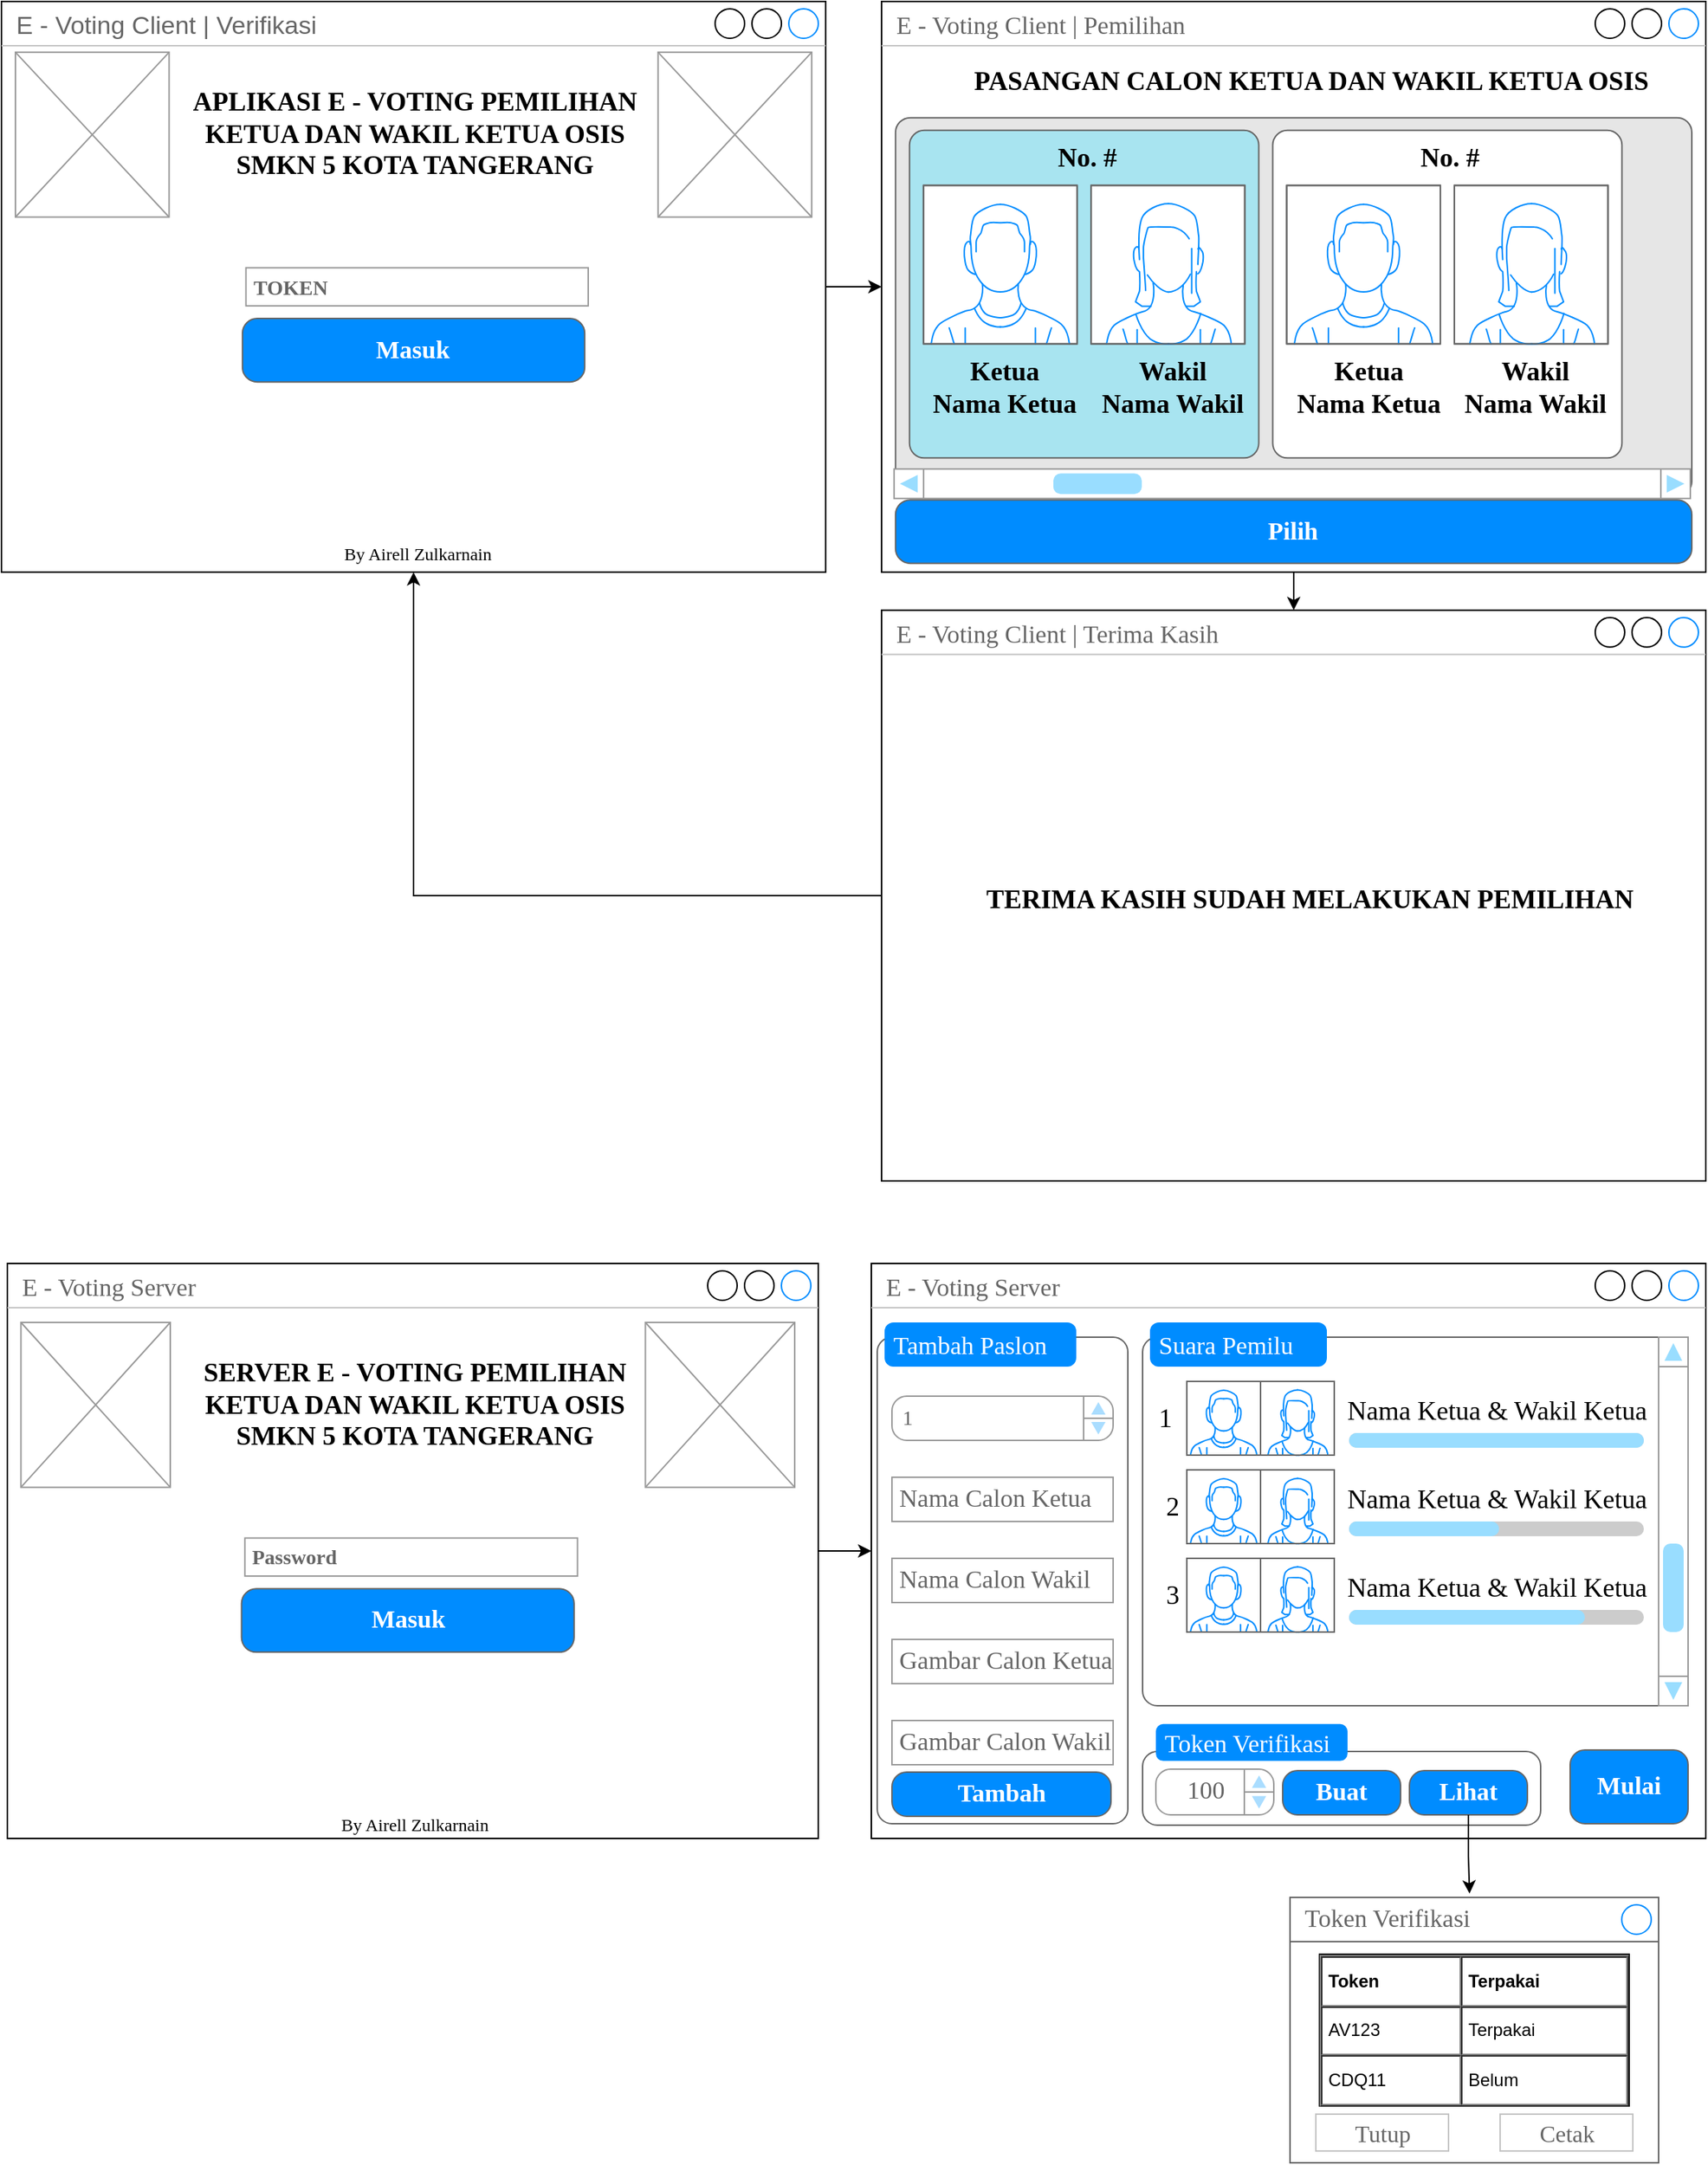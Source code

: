 <mxfile version="20.3.0" type="device"><diagram name="Page-1" id="03018318-947c-dd8e-b7a3-06fadd420f32"><mxGraphModel dx="914" dy="591" grid="1" gridSize="10" guides="1" tooltips="1" connect="1" arrows="1" fold="1" page="1" pageScale="1" pageWidth="1169" pageHeight="827" background="none" math="0" shadow="0"><root><mxCell id="0"/><mxCell id="1" parent="0"/><mxCell id="kuSaPICmI-DxPAzDKn4m-76" value="" style="group" vertex="1" connectable="0" parent="1"><mxGeometry x="6" y="4" width="1156" height="800" as="geometry"/></mxCell><mxCell id="kuSaPICmI-DxPAzDKn4m-12" value="" style="group" vertex="1" connectable="0" parent="kuSaPICmI-DxPAzDKn4m-76"><mxGeometry width="560" height="395.699" as="geometry"/></mxCell><mxCell id="kuSaPICmI-DxPAzDKn4m-1" value="E - Voting Client | Verifikasi" style="strokeWidth=1;shadow=0;dashed=0;align=center;html=1;shape=mxgraph.mockup.containers.window;align=left;verticalAlign=top;spacingLeft=8;strokeColor2=#008cff;strokeColor3=#c4c4c4;fontColor=#666666;mainText=;fontSize=17;labelBackgroundColor=none;" vertex="1" parent="kuSaPICmI-DxPAzDKn4m-12"><mxGeometry width="559.049" height="387.097" as="geometry"/></mxCell><mxCell id="kuSaPICmI-DxPAzDKn4m-2" value="" style="verticalLabelPosition=bottom;shadow=0;dashed=0;align=center;html=1;verticalAlign=top;strokeWidth=1;shape=mxgraph.mockup.graphics.simpleIcon;strokeColor=#999999;" vertex="1" parent="kuSaPICmI-DxPAzDKn4m-12"><mxGeometry x="9.475" y="34.409" width="104.23" height="111.828" as="geometry"/></mxCell><mxCell id="kuSaPICmI-DxPAzDKn4m-4" value="" style="verticalLabelPosition=bottom;shadow=0;dashed=0;align=center;html=1;verticalAlign=top;strokeWidth=1;shape=mxgraph.mockup.graphics.simpleIcon;strokeColor=#999999;" vertex="1" parent="kuSaPICmI-DxPAzDKn4m-12"><mxGeometry x="445.344" y="34.409" width="104.23" height="111.828" as="geometry"/></mxCell><mxCell id="kuSaPICmI-DxPAzDKn4m-5" value="&lt;font face=&quot;Times New Roman&quot;&gt;&lt;span style=&quot;font-size: 18px;&quot;&gt;&lt;b&gt;APLIKASI E - VOTING PEMILIHAN&lt;br&gt;KETUA DAN WAKIL KETUA OSIS&lt;br&gt;SMKN 5 KOTA TANGERANG&lt;br&gt;&lt;/b&gt;&lt;/span&gt;&lt;/font&gt;" style="text;html=1;resizable=0;autosize=1;align=center;verticalAlign=middle;points=[];fillColor=none;strokeColor=none;rounded=0;" vertex="1" parent="kuSaPICmI-DxPAzDKn4m-12"><mxGeometry x="134.521" y="50.324" width="290" height="80" as="geometry"/></mxCell><mxCell id="kuSaPICmI-DxPAzDKn4m-7" value="&lt;font style=&quot;font-size: 12px;&quot;&gt;By Airell Zulkarnain&lt;/font&gt;" style="text;html=1;resizable=0;autosize=1;align=center;verticalAlign=middle;points=[];fillColor=none;strokeColor=none;rounded=0;fontFamily=Times New Roman;fontSize=18;" vertex="1" parent="kuSaPICmI-DxPAzDKn4m-12"><mxGeometry x="221.892" y="353.0" width="120" height="40" as="geometry"/></mxCell><mxCell id="kuSaPICmI-DxPAzDKn4m-8" value="&lt;b&gt;&lt;font style=&quot;font-size: 14px;&quot;&gt;TOKEN&lt;/font&gt;&lt;/b&gt;" style="strokeWidth=1;shadow=0;dashed=0;align=center;html=1;shape=mxgraph.mockup.forms.pwField;strokeColor=#999999;mainText=;align=left;fontColor=#666666;fontSize=17;spacingLeft=3;fontFamily=Times New Roman;" vertex="1" parent="kuSaPICmI-DxPAzDKn4m-12"><mxGeometry x="165.82" y="180.645" width="232.148" height="25.806" as="geometry"/></mxCell><mxCell id="kuSaPICmI-DxPAzDKn4m-10" value="Masuk" style="strokeWidth=1;shadow=0;dashed=0;align=center;html=1;shape=mxgraph.mockup.buttons.button;strokeColor=#666666;fontColor=#ffffff;mainText=;buttonStyle=round;fontSize=17;fontStyle=1;fillColor=#008cff;whiteSpace=wrap;fontFamily=Times New Roman;" vertex="1" parent="kuSaPICmI-DxPAzDKn4m-12"><mxGeometry x="163.451" y="215.054" width="232.148" height="43.011" as="geometry"/></mxCell><mxCell id="kuSaPICmI-DxPAzDKn4m-13" value="" style="edgeStyle=orthogonalEdgeStyle;rounded=0;orthogonalLoop=1;jettySize=auto;html=1;fontFamily=Times New Roman;fontSize=14;" edge="1" parent="kuSaPICmI-DxPAzDKn4m-76" source="kuSaPICmI-DxPAzDKn4m-1" target="kuSaPICmI-DxPAzDKn4m-11"><mxGeometry relative="1" as="geometry"/></mxCell><mxCell id="kuSaPICmI-DxPAzDKn4m-68" value="" style="group" vertex="1" connectable="0" parent="kuSaPICmI-DxPAzDKn4m-76"><mxGeometry x="596.951" width="559.049" height="387.097" as="geometry"/></mxCell><mxCell id="kuSaPICmI-DxPAzDKn4m-11" value="E - Voting Client | Pemilihan" style="strokeWidth=1;shadow=0;dashed=0;align=center;html=1;shape=mxgraph.mockup.containers.window;align=left;verticalAlign=top;spacingLeft=8;strokeColor2=#008cff;strokeColor3=#c4c4c4;fontColor=#666666;mainText=;fontSize=17;labelBackgroundColor=none;fontFamily=Times New Roman;" vertex="1" parent="kuSaPICmI-DxPAzDKn4m-68"><mxGeometry width="559.049" height="387.097" as="geometry"/></mxCell><mxCell id="kuSaPICmI-DxPAzDKn4m-65" value="" style="group" vertex="1" connectable="0" parent="kuSaPICmI-DxPAzDKn4m-68"><mxGeometry x="18.951" y="77.419" width="530.623" height="266.667" as="geometry"/></mxCell><mxCell id="kuSaPICmI-DxPAzDKn4m-23" value="" style="group" vertex="1" connectable="0" parent="kuSaPICmI-DxPAzDKn4m-65"><mxGeometry x="236.885" width="293.738" height="266.667" as="geometry"/></mxCell><mxCell id="kuSaPICmI-DxPAzDKn4m-61" value="" style="group" vertex="1" connectable="0" parent="kuSaPICmI-DxPAzDKn4m-23"><mxGeometry x="-246.361" y="-8.602" width="540.098" height="275.269" as="geometry"/></mxCell><mxCell id="kuSaPICmI-DxPAzDKn4m-53" value="" style="shape=mxgraph.mockup.containers.marginRect;rectMarginTop=10;strokeColor=#666666;strokeWidth=1;dashed=0;arcSize=5;recursiveResize=0;fontFamily=Times New Roman;fontSize=18;fillColor=#E6E6E6;" vertex="1" parent="kuSaPICmI-DxPAzDKn4m-61"><mxGeometry width="540.098" height="266.667" as="geometry"/></mxCell><mxCell id="kuSaPICmI-DxPAzDKn4m-37" value="" style="verticalLabelPosition=bottom;shadow=0;dashed=0;align=center;html=1;verticalAlign=top;strokeWidth=1;shape=mxgraph.mockup.navigation.scrollBar;strokeColor=#999999;barPos=20;fillColor2=#99ddff;strokeColor2=none;fontFamily=Times New Roman;fontSize=18;" vertex="1" parent="kuSaPICmI-DxPAzDKn4m-61"><mxGeometry x="-1" y="248.315" width="540.098" height="18.351" as="geometry"/></mxCell><mxCell id="kuSaPICmI-DxPAzDKn4m-63" value="" style="group" vertex="1" connectable="0" parent="kuSaPICmI-DxPAzDKn4m-61"><mxGeometry x="255.836" y="8.602" width="236.885" height="232.258" as="geometry"/></mxCell><mxCell id="kuSaPICmI-DxPAzDKn4m-24" value="" style="shape=mxgraph.mockup.containers.marginRect;rectMarginTop=10;strokeColor=#666666;strokeWidth=1;dashed=0;rounded=1;arcSize=5;recursiveResize=0;fontFamily=Times New Roman;fontSize=14;" vertex="1" parent="kuSaPICmI-DxPAzDKn4m-63"><mxGeometry width="236.885" height="232.258" as="geometry"/></mxCell><mxCell id="kuSaPICmI-DxPAzDKn4m-25" value="" style="verticalLabelPosition=bottom;shadow=0;dashed=0;align=center;html=1;verticalAlign=top;strokeWidth=1;shape=mxgraph.mockup.containers.userMale;strokeColor=#666666;strokeColor2=#008cff;fontFamily=Times New Roman;fontSize=14;" vertex="1" parent="kuSaPICmI-DxPAzDKn4m-63"><mxGeometry x="9.475" y="47.312" width="104.23" height="107.527" as="geometry"/></mxCell><mxCell id="kuSaPICmI-DxPAzDKn4m-26" value="" style="verticalLabelPosition=bottom;shadow=0;dashed=0;align=center;html=1;verticalAlign=top;strokeWidth=1;shape=mxgraph.mockup.containers.userFemale;strokeColor=#666666;strokeColor2=#008cff;fontFamily=Times New Roman;fontSize=14;" vertex="1" parent="kuSaPICmI-DxPAzDKn4m-63"><mxGeometry x="123.18" y="47.312" width="104.23" height="107.527" as="geometry"/></mxCell><mxCell id="kuSaPICmI-DxPAzDKn4m-27" value="&lt;span style=&quot;font-size: 18px;&quot;&gt;&lt;b&gt;No. #&lt;/b&gt;&lt;/span&gt;" style="text;html=1;resizable=0;autosize=1;align=center;verticalAlign=middle;points=[];fillColor=none;strokeColor=none;rounded=0;fontFamily=Times New Roman;fontSize=14;" vertex="1" parent="kuSaPICmI-DxPAzDKn4m-63"><mxGeometry x="90.016" y="8.602" width="60" height="40" as="geometry"/></mxCell><mxCell id="kuSaPICmI-DxPAzDKn4m-28" value="&lt;span style=&quot;font-size: 18px;&quot;&gt;&lt;b&gt;Ketua&lt;br&gt;Nama Ketua&lt;br&gt;&lt;/b&gt;&lt;/span&gt;" style="text;html=1;resizable=0;autosize=1;align=center;verticalAlign=middle;points=[];fillColor=none;strokeColor=none;rounded=0;fontFamily=Times New Roman;fontSize=14;rotation=0;" vertex="1" parent="kuSaPICmI-DxPAzDKn4m-63"><mxGeometry x="9.475" y="154.839" width="110" height="60" as="geometry"/></mxCell><mxCell id="kuSaPICmI-DxPAzDKn4m-29" value="&lt;span style=&quot;font-size: 18px;&quot;&gt;&lt;b&gt;Wakil&lt;br&gt;Nama Wakil&lt;br&gt;&lt;/b&gt;&lt;/span&gt;" style="text;html=1;resizable=0;autosize=1;align=center;verticalAlign=middle;points=[];fillColor=none;strokeColor=none;rounded=0;fontFamily=Times New Roman;fontSize=14;rotation=0;" vertex="1" parent="kuSaPICmI-DxPAzDKn4m-63"><mxGeometry x="123.18" y="154.839" width="110" height="60" as="geometry"/></mxCell><mxCell id="kuSaPICmI-DxPAzDKn4m-60" value="" style="group" vertex="1" connectable="0" parent="kuSaPICmI-DxPAzDKn4m-65"><mxGeometry width="236.885" height="232.258" as="geometry"/></mxCell><mxCell id="kuSaPICmI-DxPAzDKn4m-16" value="" style="shape=mxgraph.mockup.containers.marginRect;rectMarginTop=10;strokeColor=#666666;strokeWidth=1;dashed=0;rounded=1;arcSize=5;recursiveResize=0;fontFamily=Times New Roman;fontSize=14;labelBorderColor=none;fillColor=#A8E4F0;" vertex="1" parent="kuSaPICmI-DxPAzDKn4m-60"><mxGeometry width="236.885" height="232.258" as="geometry"/></mxCell><mxCell id="kuSaPICmI-DxPAzDKn4m-14" value="" style="verticalLabelPosition=bottom;shadow=0;dashed=0;align=center;html=1;verticalAlign=top;strokeWidth=1;shape=mxgraph.mockup.containers.userMale;strokeColor=#666666;strokeColor2=#008cff;fontFamily=Times New Roman;fontSize=14;" vertex="1" parent="kuSaPICmI-DxPAzDKn4m-60"><mxGeometry x="9.475" y="47.312" width="104.23" height="107.527" as="geometry"/></mxCell><mxCell id="kuSaPICmI-DxPAzDKn4m-15" value="" style="verticalLabelPosition=bottom;shadow=0;dashed=0;align=center;html=1;verticalAlign=top;strokeWidth=1;shape=mxgraph.mockup.containers.userFemale;strokeColor=#666666;strokeColor2=#008cff;fontFamily=Times New Roman;fontSize=14;" vertex="1" parent="kuSaPICmI-DxPAzDKn4m-60"><mxGeometry x="123.18" y="47.312" width="104.23" height="107.527" as="geometry"/></mxCell><mxCell id="kuSaPICmI-DxPAzDKn4m-18" value="&lt;span style=&quot;font-size: 18px;&quot;&gt;&lt;b&gt;No. #&lt;/b&gt;&lt;/span&gt;" style="text;html=1;resizable=0;autosize=1;align=center;verticalAlign=middle;points=[];fillColor=none;strokeColor=none;rounded=0;fontFamily=Times New Roman;fontSize=14;" vertex="1" parent="kuSaPICmI-DxPAzDKn4m-60"><mxGeometry x="90.016" y="8.602" width="60" height="40" as="geometry"/></mxCell><mxCell id="kuSaPICmI-DxPAzDKn4m-19" value="&lt;span style=&quot;font-size: 18px;&quot;&gt;&lt;b&gt;Ketua&lt;br&gt;Nama Ketua&lt;br&gt;&lt;/b&gt;&lt;/span&gt;" style="text;html=1;resizable=0;autosize=1;align=center;verticalAlign=middle;points=[];fillColor=none;strokeColor=none;rounded=0;fontFamily=Times New Roman;fontSize=14;rotation=0;" vertex="1" parent="kuSaPICmI-DxPAzDKn4m-60"><mxGeometry x="9.475" y="154.839" width="110" height="60" as="geometry"/></mxCell><mxCell id="kuSaPICmI-DxPAzDKn4m-21" value="&lt;span style=&quot;font-size: 18px;&quot;&gt;&lt;b&gt;Wakil&lt;br&gt;Nama Wakil&lt;br&gt;&lt;/b&gt;&lt;/span&gt;" style="text;html=1;resizable=0;autosize=1;align=center;verticalAlign=middle;points=[];fillColor=none;strokeColor=none;rounded=0;fontFamily=Times New Roman;fontSize=14;rotation=0;" vertex="1" parent="kuSaPICmI-DxPAzDKn4m-60"><mxGeometry x="123.18" y="154.839" width="110" height="60" as="geometry"/></mxCell><mxCell id="kuSaPICmI-DxPAzDKn4m-66" value="Pilih" style="strokeWidth=1;shadow=0;dashed=0;align=center;html=1;shape=mxgraph.mockup.buttons.button;strokeColor=#666666;fontColor=#ffffff;mainText=;buttonStyle=round;fontSize=17;fontStyle=1;fillColor=#008cff;whiteSpace=wrap;fontFamily=Times New Roman;" vertex="1" parent="kuSaPICmI-DxPAzDKn4m-68"><mxGeometry x="9.475" y="338.065" width="540.098" height="43.011" as="geometry"/></mxCell><mxCell id="kuSaPICmI-DxPAzDKn4m-67" value="&lt;font face=&quot;Times New Roman&quot;&gt;&lt;span style=&quot;font-size: 18px;&quot;&gt;&lt;b&gt;PASANGAN CALON KETUA DAN WAKIL KETUA OSIS&lt;br&gt;&lt;/b&gt;&lt;/span&gt;&lt;/font&gt;" style="text;html=1;resizable=0;autosize=1;align=center;verticalAlign=middle;points=[];fillColor=none;strokeColor=none;rounded=0;" vertex="1" parent="kuSaPICmI-DxPAzDKn4m-68"><mxGeometry x="75.803" y="34.409" width="430" height="40" as="geometry"/></mxCell><mxCell id="kuSaPICmI-DxPAzDKn4m-71" value="" style="edgeStyle=orthogonalEdgeStyle;rounded=0;orthogonalLoop=1;jettySize=auto;html=1;fontFamily=Times New Roman;fontSize=18;" edge="1" parent="kuSaPICmI-DxPAzDKn4m-76" source="kuSaPICmI-DxPAzDKn4m-11" target="kuSaPICmI-DxPAzDKn4m-69"><mxGeometry relative="1" as="geometry"/></mxCell><mxCell id="kuSaPICmI-DxPAzDKn4m-74" value="" style="group" vertex="1" connectable="0" parent="kuSaPICmI-DxPAzDKn4m-76"><mxGeometry x="596.951" y="412.903" width="559.049" height="387.097" as="geometry"/></mxCell><mxCell id="kuSaPICmI-DxPAzDKn4m-69" value="E - Voting Client | Terima Kasih" style="strokeWidth=1;shadow=0;dashed=0;align=center;html=1;shape=mxgraph.mockup.containers.window;align=left;verticalAlign=top;spacingLeft=8;strokeColor2=#008cff;strokeColor3=#c4c4c4;fontColor=#666666;mainText=;fontSize=17;labelBackgroundColor=none;labelBorderColor=none;fontFamily=Times New Roman;fillColor=#FFFFFF;" vertex="1" parent="kuSaPICmI-DxPAzDKn4m-74"><mxGeometry width="559.049" height="387.097" as="geometry"/></mxCell><mxCell id="kuSaPICmI-DxPAzDKn4m-70" value="&lt;font face=&quot;Times New Roman&quot;&gt;&lt;span style=&quot;font-size: 18px;&quot;&gt;&lt;b&gt;TERIMA KASIH SUDAH MELAKUKAN PEMILIHAN&lt;br&gt;&lt;/b&gt;&lt;/span&gt;&lt;/font&gt;" style="text;html=1;resizable=0;autosize=1;align=center;verticalAlign=middle;points=[];fillColor=none;strokeColor=none;rounded=0;" vertex="1" parent="kuSaPICmI-DxPAzDKn4m-74"><mxGeometry x="80.541" y="176.344" width="420" height="40" as="geometry"/></mxCell><mxCell id="kuSaPICmI-DxPAzDKn4m-75" style="edgeStyle=orthogonalEdgeStyle;rounded=0;orthogonalLoop=1;jettySize=auto;html=1;fontFamily=Times New Roman;fontSize=18;" edge="1" parent="kuSaPICmI-DxPAzDKn4m-76" source="kuSaPICmI-DxPAzDKn4m-69" target="kuSaPICmI-DxPAzDKn4m-1"><mxGeometry relative="1" as="geometry"/></mxCell><mxCell id="kuSaPICmI-DxPAzDKn4m-92" value="E - Voting Server" style="strokeWidth=1;shadow=0;dashed=0;align=center;html=1;shape=mxgraph.mockup.containers.window;align=left;verticalAlign=top;spacingLeft=8;strokeColor2=#008cff;strokeColor3=#c4c4c4;fontColor=#666666;mainText=;fontSize=17;labelBackgroundColor=none;labelBorderColor=none;fontFamily=Times New Roman;fillColor=#FFFFFF;" vertex="1" parent="1"><mxGeometry x="596" y="860" width="566" height="390" as="geometry"/></mxCell><mxCell id="kuSaPICmI-DxPAzDKn4m-93" value="" style="group" vertex="1" connectable="0" parent="1"><mxGeometry x="10" y="860" width="550" height="398.59" as="geometry"/></mxCell><mxCell id="kuSaPICmI-DxPAzDKn4m-77" value="E - Voting Server" style="strokeWidth=1;shadow=0;dashed=0;align=center;html=1;shape=mxgraph.mockup.containers.window;align=left;verticalAlign=top;spacingLeft=8;strokeColor2=#008cff;strokeColor3=#c4c4c4;fontColor=#666666;mainText=;fontSize=17;labelBackgroundColor=none;labelBorderColor=none;fontFamily=Times New Roman;fillColor=#FFFFFF;" vertex="1" parent="kuSaPICmI-DxPAzDKn4m-93"><mxGeometry width="550" height="390.0" as="geometry"/></mxCell><mxCell id="kuSaPICmI-DxPAzDKn4m-83" value="" style="verticalLabelPosition=bottom;shadow=0;dashed=0;align=center;html=1;verticalAlign=top;strokeWidth=1;shape=mxgraph.mockup.graphics.simpleIcon;strokeColor=#999999;" vertex="1" parent="kuSaPICmI-DxPAzDKn4m-93"><mxGeometry x="9.208" y="39.999" width="101.283" height="111.828" as="geometry"/></mxCell><mxCell id="kuSaPICmI-DxPAzDKn4m-84" value="&lt;font face=&quot;Times New Roman&quot;&gt;&lt;span style=&quot;font-size: 18px;&quot;&gt;&lt;b&gt;SERVER E - VOTING PEMILIHAN&lt;br&gt;KETUA DAN WAKIL KETUA OSIS&lt;br&gt;SMKN 5 KOTA TANGERANG&lt;br&gt;&lt;/b&gt;&lt;/span&gt;&lt;/font&gt;" style="text;html=1;resizable=0;autosize=1;align=center;verticalAlign=middle;points=[];fillColor=none;strokeColor=none;rounded=0;" vertex="1" parent="kuSaPICmI-DxPAzDKn4m-93"><mxGeometry x="135.577" y="55.914" width="280" height="80" as="geometry"/></mxCell><mxCell id="kuSaPICmI-DxPAzDKn4m-85" value="" style="verticalLabelPosition=bottom;shadow=0;dashed=0;align=center;html=1;verticalAlign=top;strokeWidth=1;shape=mxgraph.mockup.graphics.simpleIcon;strokeColor=#999999;" vertex="1" parent="kuSaPICmI-DxPAzDKn4m-93"><mxGeometry x="432.755" y="39.999" width="101.283" height="111.828" as="geometry"/></mxCell><mxCell id="kuSaPICmI-DxPAzDKn4m-86" value="&lt;b&gt;&lt;font style=&quot;font-size: 14px;&quot;&gt;Password&lt;/font&gt;&lt;/b&gt;" style="strokeWidth=1;shadow=0;dashed=0;align=center;html=1;shape=mxgraph.mockup.forms.pwField;strokeColor=#999999;mainText=;align=left;fontColor=#666666;fontSize=17;spacingLeft=3;fontFamily=Times New Roman;" vertex="1" parent="kuSaPICmI-DxPAzDKn4m-93"><mxGeometry x="161.132" y="186.235" width="225.585" height="25.806" as="geometry"/></mxCell><mxCell id="kuSaPICmI-DxPAzDKn4m-87" value="Masuk" style="strokeWidth=1;shadow=0;dashed=0;align=center;html=1;shape=mxgraph.mockup.buttons.button;strokeColor=#666666;fontColor=#ffffff;mainText=;buttonStyle=round;fontSize=17;fontStyle=1;fillColor=#008cff;whiteSpace=wrap;fontFamily=Times New Roman;" vertex="1" parent="kuSaPICmI-DxPAzDKn4m-93"><mxGeometry x="158.83" y="220.644" width="225.585" height="43.011" as="geometry"/></mxCell><mxCell id="kuSaPICmI-DxPAzDKn4m-88" value="&lt;font style=&quot;font-size: 12px;&quot;&gt;By Airell Zulkarnain&lt;/font&gt;" style="text;html=1;resizable=0;autosize=1;align=center;verticalAlign=middle;points=[];fillColor=none;strokeColor=none;rounded=0;fontFamily=Times New Roman;fontSize=18;" vertex="1" parent="kuSaPICmI-DxPAzDKn4m-93"><mxGeometry x="215.62" y="358.59" width="120" height="40" as="geometry"/></mxCell><mxCell id="kuSaPICmI-DxPAzDKn4m-94" value="" style="edgeStyle=orthogonalEdgeStyle;rounded=0;orthogonalLoop=1;jettySize=auto;html=1;fontFamily=Times New Roman;fontSize=18;" edge="1" parent="1" source="kuSaPICmI-DxPAzDKn4m-77" target="kuSaPICmI-DxPAzDKn4m-92"><mxGeometry relative="1" as="geometry"/></mxCell><mxCell id="kuSaPICmI-DxPAzDKn4m-95" value="Mulai" style="strokeWidth=1;shadow=0;dashed=0;align=center;html=1;shape=mxgraph.mockup.buttons.button;strokeColor=#666666;fontColor=#ffffff;mainText=;buttonStyle=round;fontSize=17;fontStyle=1;fillColor=#008cff;whiteSpace=wrap;labelBorderColor=none;fontFamily=Times New Roman;" vertex="1" parent="1"><mxGeometry x="1070" y="1190" width="80" height="50" as="geometry"/></mxCell><mxCell id="kuSaPICmI-DxPAzDKn4m-108" value="" style="shape=mxgraph.mockup.containers.marginRect;rectMarginTop=10;strokeColor=#666666;strokeWidth=1;dashed=0;rounded=1;arcSize=5;recursiveResize=0;labelBorderColor=none;fontFamily=Times New Roman;fontSize=18;fillColor=#FFFFFF;" vertex="1" parent="1"><mxGeometry x="600" y="900" width="170" height="340" as="geometry"/></mxCell><mxCell id="kuSaPICmI-DxPAzDKn4m-109" value="Tambah Paslon" style="shape=rect;strokeColor=none;fillColor=#008cff;strokeWidth=1;dashed=0;rounded=1;arcSize=20;fontColor=#ffffff;fontSize=17;spacing=2;spacingTop=-2;align=left;autosize=1;spacingLeft=4;resizeWidth=0;resizeHeight=0;perimeter=none;labelBorderColor=none;fontFamily=Times New Roman;" vertex="1" parent="kuSaPICmI-DxPAzDKn4m-108"><mxGeometry x="5" width="130" height="30" as="geometry"/></mxCell><mxCell id="kuSaPICmI-DxPAzDKn4m-110" value="Tambah" style="strokeWidth=1;shadow=0;dashed=0;align=center;html=1;shape=mxgraph.mockup.buttons.button;strokeColor=#666666;fontColor=#ffffff;mainText=;buttonStyle=round;fontSize=17;fontStyle=1;fillColor=#008cff;whiteSpace=wrap;labelBorderColor=none;fontFamily=Times New Roman;" vertex="1" parent="kuSaPICmI-DxPAzDKn4m-108"><mxGeometry x="10" y="305" width="148.57" height="30" as="geometry"/></mxCell><mxCell id="kuSaPICmI-DxPAzDKn4m-105" value="Gambar Calon Wakil" style="strokeWidth=1;shadow=0;dashed=0;align=center;html=1;shape=mxgraph.mockup.forms.pwField;strokeColor=#999999;mainText=;align=left;fontColor=#666666;fontSize=17;spacingLeft=3;labelBorderColor=none;fontFamily=Times New Roman;fillColor=#FFFFFF;" vertex="1" parent="kuSaPICmI-DxPAzDKn4m-108"><mxGeometry x="10.0" y="270" width="150" height="30" as="geometry"/></mxCell><mxCell id="kuSaPICmI-DxPAzDKn4m-103" value="Gambar Calon Ketua" style="strokeWidth=1;shadow=0;dashed=0;align=center;html=1;shape=mxgraph.mockup.forms.pwField;strokeColor=#999999;mainText=;align=left;fontColor=#666666;fontSize=17;spacingLeft=3;labelBorderColor=none;fontFamily=Times New Roman;fillColor=#FFFFFF;" vertex="1" parent="kuSaPICmI-DxPAzDKn4m-108"><mxGeometry x="10" y="215" width="150" height="30" as="geometry"/></mxCell><mxCell id="kuSaPICmI-DxPAzDKn4m-104" value="Nama Calon Wakil&amp;nbsp;" style="strokeWidth=1;shadow=0;dashed=0;align=center;html=1;shape=mxgraph.mockup.forms.pwField;strokeColor=#999999;mainText=;align=left;fontColor=#666666;fontSize=17;spacingLeft=3;labelBorderColor=none;fontFamily=Times New Roman;fillColor=#FFFFFF;" vertex="1" parent="kuSaPICmI-DxPAzDKn4m-108"><mxGeometry x="10" y="160" width="150" height="30" as="geometry"/></mxCell><mxCell id="kuSaPICmI-DxPAzDKn4m-102" value="Nama Calon Ketua" style="strokeWidth=1;shadow=0;dashed=0;align=center;html=1;shape=mxgraph.mockup.forms.pwField;strokeColor=#999999;mainText=;align=left;fontColor=#666666;fontSize=17;spacingLeft=3;labelBorderColor=none;fontFamily=Times New Roman;fillColor=#FFFFFF;" vertex="1" parent="kuSaPICmI-DxPAzDKn4m-108"><mxGeometry x="10" y="105" width="150" height="30" as="geometry"/></mxCell><mxCell id="kuSaPICmI-DxPAzDKn4m-107" value="&lt;div style=&quot;text-align: left;&quot;&gt;&lt;span style=&quot;background-color: initial; line-height: 1.2;&quot;&gt;&lt;sub&gt;&amp;nbsp; 1&lt;/sub&gt;&lt;/span&gt;&lt;/div&gt;" style="strokeWidth=1;shadow=0;dashed=0;align=center;html=1;shape=mxgraph.mockup.forms.spinner;strokeColor=#999999;spinLayout=right;spinStyle=normal;adjStyle=triangle;fillColor=#aaddff;fontSize=17;fontColor=#666666;mainText=;html=1;overflow=fill;labelBorderColor=none;fontFamily=Times New Roman;verticalAlign=middle;" vertex="1" parent="kuSaPICmI-DxPAzDKn4m-108"><mxGeometry x="10.0" y="50" width="150" height="30" as="geometry"/></mxCell><mxCell id="kuSaPICmI-DxPAzDKn4m-111" value="" style="shape=mxgraph.mockup.containers.marginRect;rectMarginTop=10;strokeColor=#666666;strokeWidth=1;dashed=0;rounded=1;arcSize=5;recursiveResize=0;labelBorderColor=none;fontFamily=Times New Roman;fontSize=18;fillColor=#FFFFFF;" vertex="1" parent="1"><mxGeometry x="780" y="1181" width="270" height="60" as="geometry"/></mxCell><mxCell id="kuSaPICmI-DxPAzDKn4m-100" value="&lt;table cellpadding=&quot;0&quot; cellspacing=&quot;0&quot; style=&quot;width:100%;height:100%;&quot;&gt;&lt;tr&gt;&lt;td style=&quot;width:85%&quot;&gt;100&lt;/td&gt;&lt;td style=&quot;width:15%&quot;&gt;&lt;/td&gt;&lt;/tr&gt;&lt;/table&gt;" style="strokeWidth=1;shadow=0;dashed=0;align=center;html=1;shape=mxgraph.mockup.forms.spinner;strokeColor=#999999;spinLayout=right;spinStyle=normal;adjStyle=triangle;fillColor=#aaddff;fontSize=17;fontColor=#666666;mainText=;html=1;overflow=fill;labelBorderColor=none;fontFamily=Times New Roman;" vertex="1" parent="kuSaPICmI-DxPAzDKn4m-111"><mxGeometry x="9" y="22" width="80" height="31" as="geometry"/></mxCell><mxCell id="kuSaPICmI-DxPAzDKn4m-98" value="Buat" style="strokeWidth=1;shadow=0;dashed=0;align=center;html=1;shape=mxgraph.mockup.buttons.button;strokeColor=#666666;fontColor=#ffffff;mainText=;buttonStyle=round;fontSize=17;fontStyle=1;fillColor=#008cff;whiteSpace=wrap;labelBorderColor=none;fontFamily=Times New Roman;" vertex="1" parent="kuSaPICmI-DxPAzDKn4m-111"><mxGeometry x="95" y="23" width="80" height="30" as="geometry"/></mxCell><mxCell id="kuSaPICmI-DxPAzDKn4m-101" value="Lihat" style="strokeWidth=1;shadow=0;dashed=0;align=center;html=1;shape=mxgraph.mockup.buttons.button;strokeColor=#666666;fontColor=#ffffff;mainText=;buttonStyle=round;fontSize=17;fontStyle=1;fillColor=#008cff;whiteSpace=wrap;labelBorderColor=none;fontFamily=Times New Roman;" vertex="1" parent="kuSaPICmI-DxPAzDKn4m-111"><mxGeometry x="181" y="23" width="80" height="30" as="geometry"/></mxCell><mxCell id="kuSaPICmI-DxPAzDKn4m-112" value="Token Verifikasi" style="shape=rect;strokeColor=none;fillColor=#008cff;strokeWidth=1;dashed=0;rounded=1;arcSize=20;fontColor=#ffffff;fontSize=17;spacing=2;spacingTop=-2;align=left;autosize=1;spacingLeft=4;resizeWidth=0;resizeHeight=0;perimeter=none;labelBorderColor=none;fontFamily=Times New Roman;" vertex="1" parent="kuSaPICmI-DxPAzDKn4m-111"><mxGeometry x="9" y="-8.59" width="130" height="25" as="geometry"/></mxCell><mxCell id="kuSaPICmI-DxPAzDKn4m-119" value="" style="shape=mxgraph.mockup.containers.marginRect;rectMarginTop=10;strokeColor=#666666;strokeWidth=1;dashed=0;rounded=1;arcSize=5;recursiveResize=0;labelBorderColor=none;fontFamily=Times New Roman;fontSize=18;fillColor=#FFFFFF;" vertex="1" parent="1"><mxGeometry x="780" y="900" width="370" height="260" as="geometry"/></mxCell><mxCell id="kuSaPICmI-DxPAzDKn4m-120" value="Suara Pemilu" style="shape=rect;strokeColor=none;fillColor=#008cff;strokeWidth=1;dashed=0;rounded=1;arcSize=20;fontColor=#ffffff;fontSize=17;spacing=2;spacingTop=-2;align=left;autosize=1;spacingLeft=4;resizeWidth=0;resizeHeight=0;perimeter=none;labelBorderColor=none;fontFamily=Times New Roman;" vertex="1" parent="kuSaPICmI-DxPAzDKn4m-119"><mxGeometry x="5" width="120" height="30" as="geometry"/></mxCell><mxCell id="kuSaPICmI-DxPAzDKn4m-117" value="" style="verticalLabelPosition=bottom;shadow=0;dashed=0;align=center;html=1;verticalAlign=top;strokeWidth=1;shape=mxgraph.mockup.containers.userMale;strokeColor=#666666;strokeColor2=#008cff;labelBorderColor=none;fontFamily=Times New Roman;fontSize=18;fillColor=#FFFFFF;" vertex="1" parent="kuSaPICmI-DxPAzDKn4m-119"><mxGeometry x="30" y="160" width="50" height="50" as="geometry"/></mxCell><mxCell id="kuSaPICmI-DxPAzDKn4m-113" value="" style="verticalLabelPosition=bottom;shadow=0;dashed=0;align=center;html=1;verticalAlign=top;strokeWidth=1;shape=mxgraph.mockup.containers.userMale;strokeColor=#666666;strokeColor2=#008cff;labelBorderColor=none;fontFamily=Times New Roman;fontSize=18;fillColor=#FFFFFF;" vertex="1" parent="kuSaPICmI-DxPAzDKn4m-119"><mxGeometry x="30" y="40" width="50" height="50" as="geometry"/></mxCell><mxCell id="kuSaPICmI-DxPAzDKn4m-115" value="" style="verticalLabelPosition=bottom;shadow=0;dashed=0;align=center;html=1;verticalAlign=top;strokeWidth=1;shape=mxgraph.mockup.containers.userMale;strokeColor=#666666;strokeColor2=#008cff;labelBorderColor=none;fontFamily=Times New Roman;fontSize=18;fillColor=#FFFFFF;" vertex="1" parent="kuSaPICmI-DxPAzDKn4m-119"><mxGeometry x="30" y="100" width="50" height="50" as="geometry"/></mxCell><mxCell id="kuSaPICmI-DxPAzDKn4m-114" value="" style="verticalLabelPosition=bottom;shadow=0;dashed=0;align=center;html=1;verticalAlign=top;strokeWidth=1;shape=mxgraph.mockup.containers.userFemale;strokeColor=#666666;strokeColor2=#008cff;labelBorderColor=none;fontFamily=Times New Roman;fontSize=18;fillColor=#FFFFFF;" vertex="1" parent="kuSaPICmI-DxPAzDKn4m-119"><mxGeometry x="80" y="40" width="50" height="50" as="geometry"/></mxCell><mxCell id="kuSaPICmI-DxPAzDKn4m-116" value="" style="verticalLabelPosition=bottom;shadow=0;dashed=0;align=center;html=1;verticalAlign=top;strokeWidth=1;shape=mxgraph.mockup.containers.userFemale;strokeColor=#666666;strokeColor2=#008cff;labelBorderColor=none;fontFamily=Times New Roman;fontSize=18;fillColor=#FFFFFF;" vertex="1" parent="kuSaPICmI-DxPAzDKn4m-119"><mxGeometry x="80" y="100" width="50" height="50" as="geometry"/></mxCell><mxCell id="kuSaPICmI-DxPAzDKn4m-118" value="" style="verticalLabelPosition=bottom;shadow=0;dashed=0;align=center;html=1;verticalAlign=top;strokeWidth=1;shape=mxgraph.mockup.containers.userFemale;strokeColor=#666666;strokeColor2=#008cff;labelBorderColor=none;fontFamily=Times New Roman;fontSize=18;fillColor=#FFFFFF;" vertex="1" parent="kuSaPICmI-DxPAzDKn4m-119"><mxGeometry x="80" y="160" width="50" height="50" as="geometry"/></mxCell><mxCell id="kuSaPICmI-DxPAzDKn4m-125" value="Nama Ketua &amp;amp; Wakil Ketua" style="text;html=1;resizable=0;autosize=1;align=center;verticalAlign=middle;points=[];fillColor=none;strokeColor=none;rounded=0;labelBorderColor=none;fontFamily=Times New Roman;fontSize=18;" vertex="1" parent="kuSaPICmI-DxPAzDKn4m-119"><mxGeometry x="130" y="40" width="220" height="40" as="geometry"/></mxCell><mxCell id="kuSaPICmI-DxPAzDKn4m-129" value="Nama Ketua &amp;amp; Wakil Ketua" style="text;html=1;resizable=0;autosize=1;align=center;verticalAlign=middle;points=[];fillColor=none;strokeColor=none;rounded=0;labelBorderColor=none;fontFamily=Times New Roman;fontSize=18;" vertex="1" parent="kuSaPICmI-DxPAzDKn4m-119"><mxGeometry x="130" y="160" width="220" height="40" as="geometry"/></mxCell><mxCell id="kuSaPICmI-DxPAzDKn4m-128" value="Nama Ketua &amp;amp; Wakil Ketua" style="text;html=1;resizable=0;autosize=1;align=center;verticalAlign=middle;points=[];fillColor=none;strokeColor=none;rounded=0;labelBorderColor=none;fontFamily=Times New Roman;fontSize=18;" vertex="1" parent="kuSaPICmI-DxPAzDKn4m-119"><mxGeometry x="130" y="100" width="220" height="40" as="geometry"/></mxCell><mxCell id="kuSaPICmI-DxPAzDKn4m-135" value="1" style="text;html=1;resizable=0;autosize=1;align=center;verticalAlign=middle;points=[];fillColor=none;strokeColor=none;rounded=0;labelBorderColor=none;fontFamily=Times New Roman;fontSize=18;" vertex="1" parent="kuSaPICmI-DxPAzDKn4m-119"><mxGeometry y="45" width="30" height="40" as="geometry"/></mxCell><mxCell id="kuSaPICmI-DxPAzDKn4m-138" value="2" style="text;html=1;resizable=0;autosize=1;align=center;verticalAlign=middle;points=[];fillColor=none;strokeColor=none;rounded=0;labelBorderColor=none;fontFamily=Times New Roman;fontSize=18;" vertex="1" parent="kuSaPICmI-DxPAzDKn4m-119"><mxGeometry x="5" y="105" width="30" height="40" as="geometry"/></mxCell><mxCell id="kuSaPICmI-DxPAzDKn4m-137" value="3" style="text;html=1;resizable=0;autosize=1;align=center;verticalAlign=middle;points=[];fillColor=none;strokeColor=none;rounded=0;labelBorderColor=none;fontFamily=Times New Roman;fontSize=18;" vertex="1" parent="kuSaPICmI-DxPAzDKn4m-119"><mxGeometry x="5" y="165" width="30" height="40" as="geometry"/></mxCell><mxCell id="kuSaPICmI-DxPAzDKn4m-139" value="" style="verticalLabelPosition=bottom;shadow=0;dashed=0;align=center;html=1;verticalAlign=top;strokeWidth=1;shape=mxgraph.mockup.navigation.scrollBar;strokeColor=#999999;barPos=20;fillColor2=#99ddff;strokeColor2=none;direction=north;labelBorderColor=none;fontFamily=Times New Roman;fontSize=18;fillColor=#FFFFFF;" vertex="1" parent="kuSaPICmI-DxPAzDKn4m-119"><mxGeometry x="350" y="10" width="20" height="250" as="geometry"/></mxCell><mxCell id="kuSaPICmI-DxPAzDKn4m-140" value="" style="verticalLabelPosition=bottom;shadow=0;dashed=0;align=center;html=1;verticalAlign=top;strokeWidth=1;shape=mxgraph.mockup.misc.progressBar;fillColor=#cccccc;strokeColor=none;fillColor2=#99ddff;barPos=100;labelBorderColor=none;fontFamily=Times New Roman;fontSize=18;" vertex="1" parent="kuSaPICmI-DxPAzDKn4m-119"><mxGeometry x="140" y="70" width="200" height="20" as="geometry"/></mxCell><mxCell id="kuSaPICmI-DxPAzDKn4m-142" value="" style="verticalLabelPosition=bottom;shadow=0;dashed=0;align=center;html=1;verticalAlign=top;strokeWidth=1;shape=mxgraph.mockup.misc.progressBar;fillColor=#cccccc;strokeColor=none;fillColor2=#99ddff;barPos=50.895;labelBorderColor=none;fontFamily=Times New Roman;fontSize=18;" vertex="1" parent="kuSaPICmI-DxPAzDKn4m-119"><mxGeometry x="140" y="130" width="200" height="20" as="geometry"/></mxCell><mxCell id="kuSaPICmI-DxPAzDKn4m-141" value="" style="verticalLabelPosition=bottom;shadow=0;dashed=0;align=center;html=1;verticalAlign=top;strokeWidth=1;shape=mxgraph.mockup.misc.progressBar;fillColor=#cccccc;strokeColor=none;fillColor2=#99ddff;barPos=80;labelBorderColor=none;fontFamily=Times New Roman;fontSize=18;" vertex="1" parent="kuSaPICmI-DxPAzDKn4m-119"><mxGeometry x="140" y="190" width="200" height="20" as="geometry"/></mxCell><mxCell id="kuSaPICmI-DxPAzDKn4m-143" value="" style="strokeWidth=1;shadow=0;dashed=0;align=center;html=1;shape=mxgraph.mockup.containers.rrect;rSize=0;strokeColor=#666666;fontColor=#666666;fontSize=17;verticalAlign=top;whiteSpace=wrap;fillColor=#ffffff;spacingTop=32;labelBorderColor=none;fontFamily=Times New Roman;" vertex="1" parent="1"><mxGeometry x="880" y="1290" width="250" height="180" as="geometry"/></mxCell><mxCell id="kuSaPICmI-DxPAzDKn4m-144" value="Token Verifikasi" style="strokeWidth=1;shadow=0;dashed=0;align=center;html=1;shape=mxgraph.mockup.containers.rrect;rSize=0;fontSize=17;fontColor=#666666;strokeColor=#666666;align=left;spacingLeft=8;fillColor=none;resizeWidth=1;labelBorderColor=none;fontFamily=Times New Roman;" vertex="1" parent="kuSaPICmI-DxPAzDKn4m-143"><mxGeometry width="250" height="30" relative="1" as="geometry"/></mxCell><mxCell id="kuSaPICmI-DxPAzDKn4m-145" value="" style="shape=ellipse;strokeColor=#008cff;resizable=0;fillColor=none;html=1;labelBorderColor=none;fontFamily=Times New Roman;fontSize=18;" vertex="1" parent="kuSaPICmI-DxPAzDKn4m-144"><mxGeometry x="1" y="0.5" width="20" height="20" relative="1" as="geometry"><mxPoint x="-25" y="-10" as="offset"/></mxGeometry></mxCell><mxCell id="kuSaPICmI-DxPAzDKn4m-146" value="Tutup" style="strokeWidth=1;shadow=0;dashed=0;align=center;html=1;shape=mxgraph.mockup.containers.rrect;rSize=0;fontSize=16;fontColor=#666666;strokeColor=#c4c4c4;whiteSpace=wrap;fillColor=none;labelBorderColor=none;fontFamily=Times New Roman;" vertex="1" parent="kuSaPICmI-DxPAzDKn4m-143"><mxGeometry x="0.25" y="1" width="90" height="25" relative="1" as="geometry"><mxPoint x="-45" y="-33" as="offset"/></mxGeometry></mxCell><mxCell id="kuSaPICmI-DxPAzDKn4m-147" value="Cetak" style="strokeWidth=1;shadow=0;dashed=0;align=center;html=1;shape=mxgraph.mockup.containers.rrect;rSize=0;fontSize=16;fontColor=#666666;strokeColor=#c4c4c4;whiteSpace=wrap;fillColor=none;labelBorderColor=none;fontFamily=Times New Roman;" vertex="1" parent="kuSaPICmI-DxPAzDKn4m-143"><mxGeometry x="0.75" y="1" width="90" height="25" relative="1" as="geometry"><mxPoint x="-45" y="-33" as="offset"/></mxGeometry></mxCell><mxCell id="kuSaPICmI-DxPAzDKn4m-148" value="&lt;table cellpadding=&quot;4&quot; cellspacing=&quot;0&quot; border=&quot;1&quot; style=&quot;font-size:1em;width:100%;height:100%;&quot;&gt;&lt;tbody&gt;&lt;tr&gt;&lt;th&gt;Token&lt;/th&gt;&lt;th&gt;Terpakai&lt;/th&gt;&lt;/tr&gt;&lt;tr&gt;&lt;td&gt;AV123&lt;/td&gt;&lt;td&gt;Terpakai&lt;/td&gt;&lt;/tr&gt;&lt;tr&gt;&lt;td&gt;CDQ11&lt;/td&gt;&lt;td&gt;Belum&lt;/td&gt;&lt;/tr&gt;&lt;/tbody&gt;&lt;/table&gt; " style="verticalAlign=top;align=left;overflow=fill;fontSize=12;fontFamily=Helvetica;html=1;labelBorderColor=none;fillColor=#FFFFFF;" vertex="1" parent="kuSaPICmI-DxPAzDKn4m-143"><mxGeometry x="20" y="38.57" width="210" height="102.86" as="geometry"/></mxCell><mxCell id="kuSaPICmI-DxPAzDKn4m-149" style="edgeStyle=orthogonalEdgeStyle;rounded=0;orthogonalLoop=1;jettySize=auto;html=1;entryX=0.487;entryY=-0.086;entryDx=0;entryDy=0;entryPerimeter=0;fontFamily=Times New Roman;fontSize=18;" edge="1" parent="1" source="kuSaPICmI-DxPAzDKn4m-101" target="kuSaPICmI-DxPAzDKn4m-144"><mxGeometry relative="1" as="geometry"/></mxCell></root></mxGraphModel></diagram></mxfile>